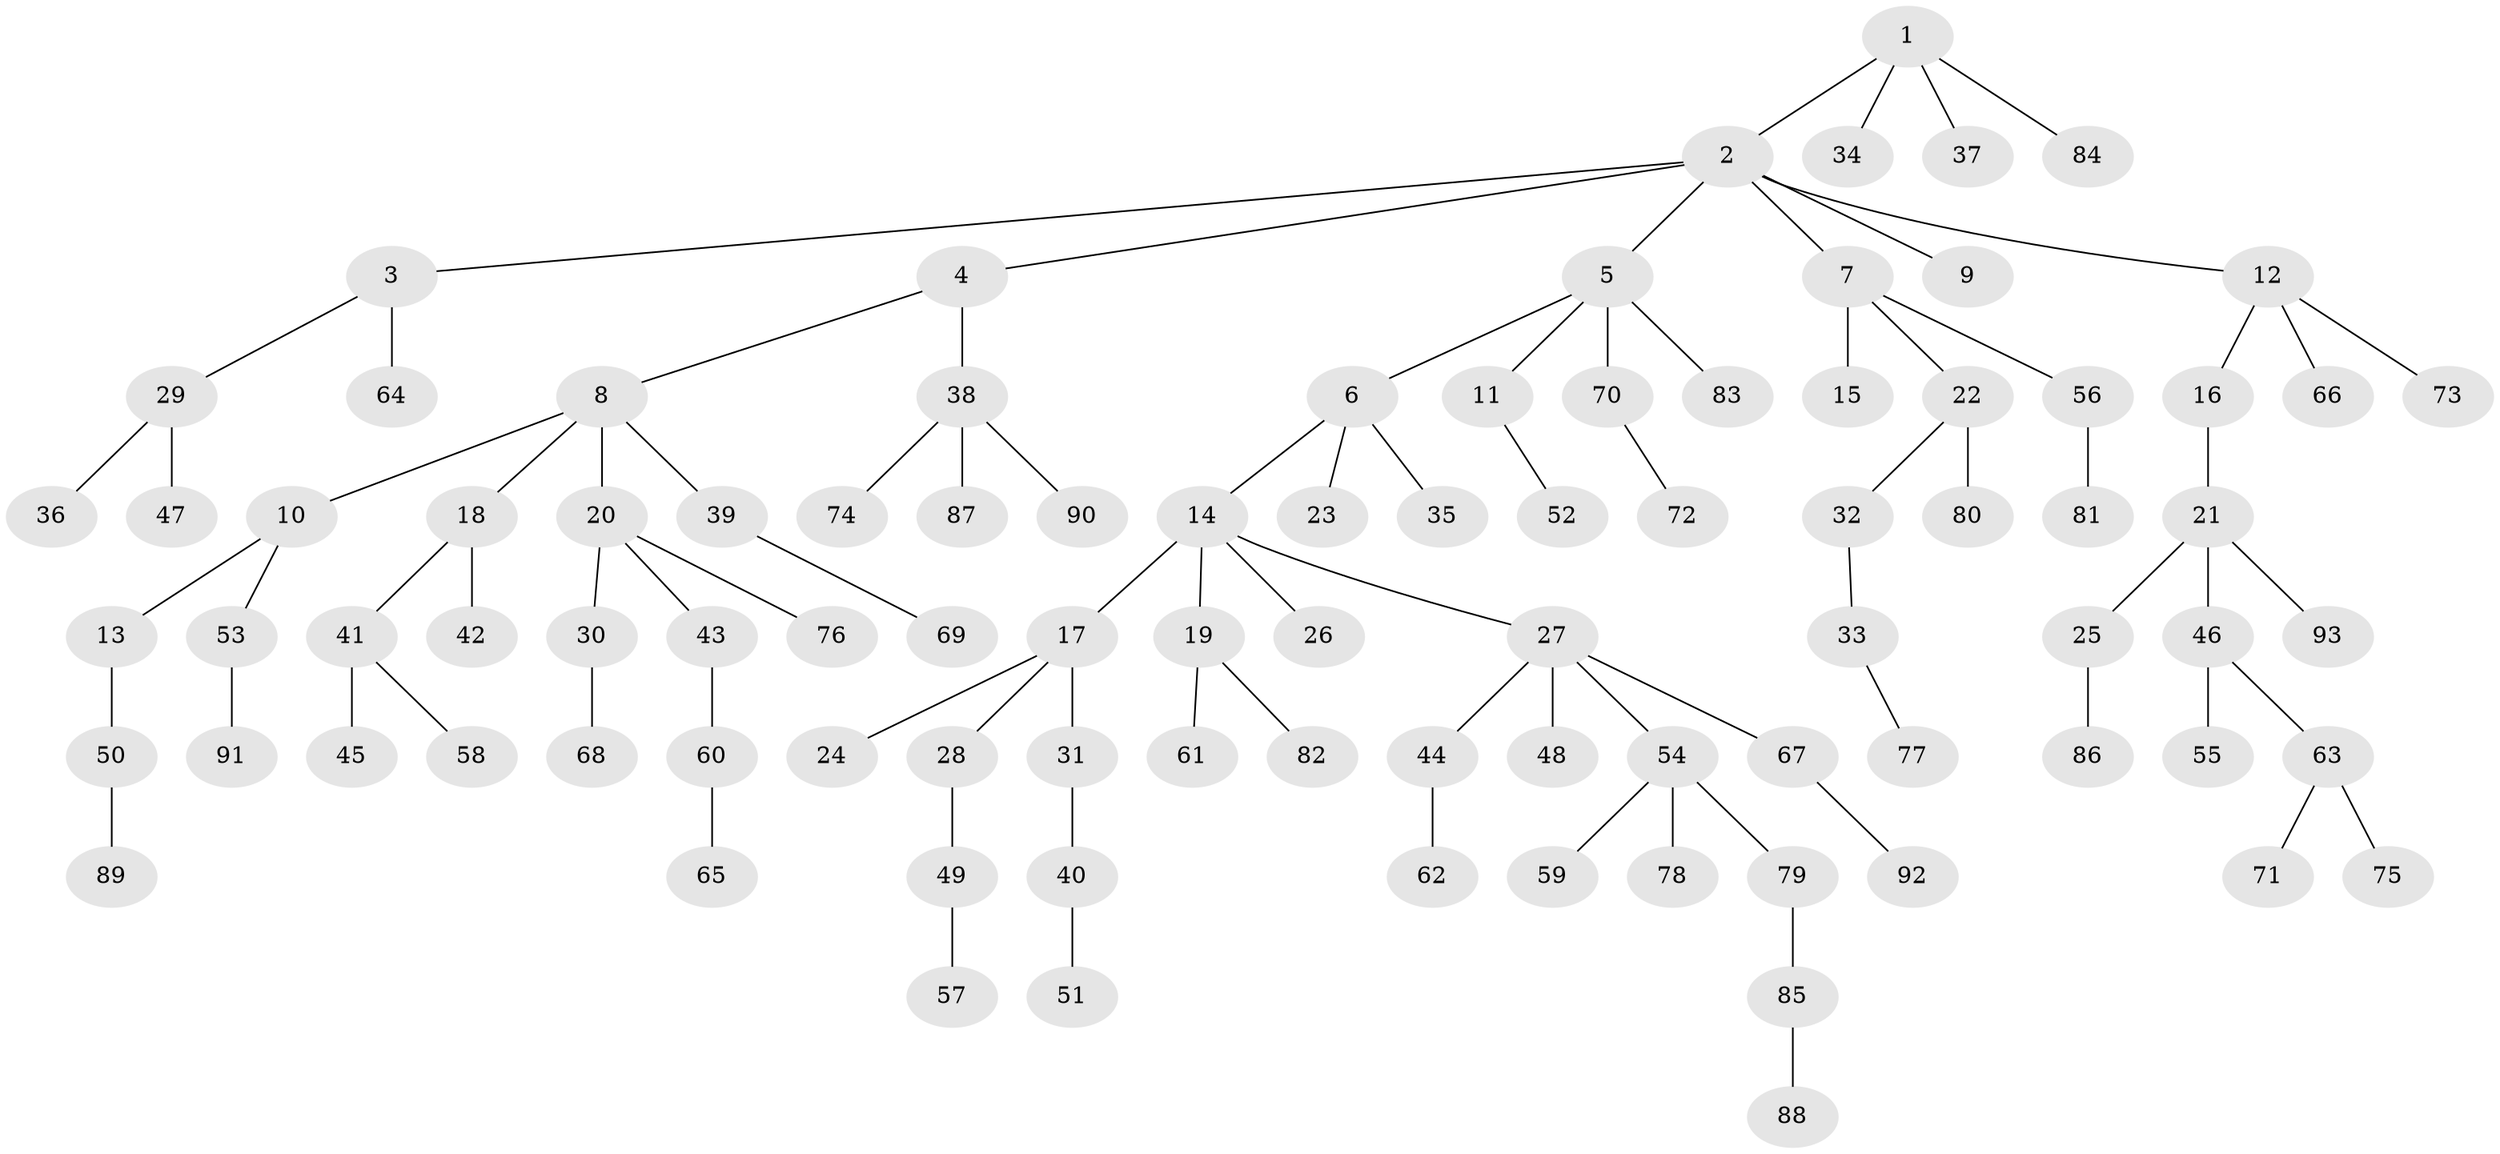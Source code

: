 // Generated by graph-tools (version 1.1) at 2025/36/03/09/25 02:36:58]
// undirected, 93 vertices, 92 edges
graph export_dot {
graph [start="1"]
  node [color=gray90,style=filled];
  1;
  2;
  3;
  4;
  5;
  6;
  7;
  8;
  9;
  10;
  11;
  12;
  13;
  14;
  15;
  16;
  17;
  18;
  19;
  20;
  21;
  22;
  23;
  24;
  25;
  26;
  27;
  28;
  29;
  30;
  31;
  32;
  33;
  34;
  35;
  36;
  37;
  38;
  39;
  40;
  41;
  42;
  43;
  44;
  45;
  46;
  47;
  48;
  49;
  50;
  51;
  52;
  53;
  54;
  55;
  56;
  57;
  58;
  59;
  60;
  61;
  62;
  63;
  64;
  65;
  66;
  67;
  68;
  69;
  70;
  71;
  72;
  73;
  74;
  75;
  76;
  77;
  78;
  79;
  80;
  81;
  82;
  83;
  84;
  85;
  86;
  87;
  88;
  89;
  90;
  91;
  92;
  93;
  1 -- 2;
  1 -- 34;
  1 -- 37;
  1 -- 84;
  2 -- 3;
  2 -- 4;
  2 -- 5;
  2 -- 7;
  2 -- 9;
  2 -- 12;
  3 -- 29;
  3 -- 64;
  4 -- 8;
  4 -- 38;
  5 -- 6;
  5 -- 11;
  5 -- 70;
  5 -- 83;
  6 -- 14;
  6 -- 23;
  6 -- 35;
  7 -- 15;
  7 -- 22;
  7 -- 56;
  8 -- 10;
  8 -- 18;
  8 -- 20;
  8 -- 39;
  10 -- 13;
  10 -- 53;
  11 -- 52;
  12 -- 16;
  12 -- 66;
  12 -- 73;
  13 -- 50;
  14 -- 17;
  14 -- 19;
  14 -- 26;
  14 -- 27;
  16 -- 21;
  17 -- 24;
  17 -- 28;
  17 -- 31;
  18 -- 41;
  18 -- 42;
  19 -- 61;
  19 -- 82;
  20 -- 30;
  20 -- 43;
  20 -- 76;
  21 -- 25;
  21 -- 46;
  21 -- 93;
  22 -- 32;
  22 -- 80;
  25 -- 86;
  27 -- 44;
  27 -- 48;
  27 -- 54;
  27 -- 67;
  28 -- 49;
  29 -- 36;
  29 -- 47;
  30 -- 68;
  31 -- 40;
  32 -- 33;
  33 -- 77;
  38 -- 74;
  38 -- 87;
  38 -- 90;
  39 -- 69;
  40 -- 51;
  41 -- 45;
  41 -- 58;
  43 -- 60;
  44 -- 62;
  46 -- 55;
  46 -- 63;
  49 -- 57;
  50 -- 89;
  53 -- 91;
  54 -- 59;
  54 -- 78;
  54 -- 79;
  56 -- 81;
  60 -- 65;
  63 -- 71;
  63 -- 75;
  67 -- 92;
  70 -- 72;
  79 -- 85;
  85 -- 88;
}
